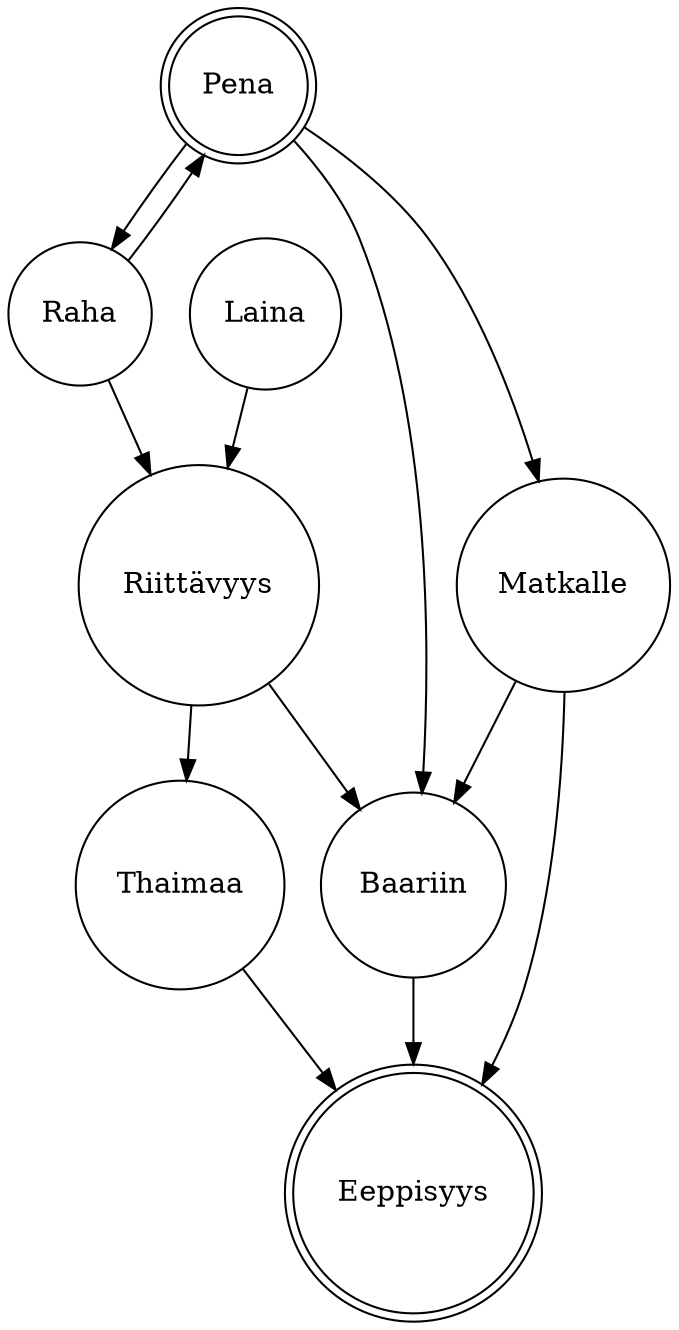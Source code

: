 digraph finite_state_machine {
rankdir=Pena;
node [shape = doublecircle]; 
Pena; 
Eeppisyys;
node [shape = circle];
	Pena -> Raha;
	Pena -> Baariin;
	Pena -> Matkalle;
	Raha -> Pena;
	Raha -> Riittävyys;
	Laina -> Riittävyys;
	Matkalle -> Baariin;
	Matkalle -> Eeppisyys;
	Riittävyys -> Baariin;
	Riittävyys -> Thaimaa;
	Thaimaa -> Eeppisyys;
	Baariin -> Eeppisyys;

}
